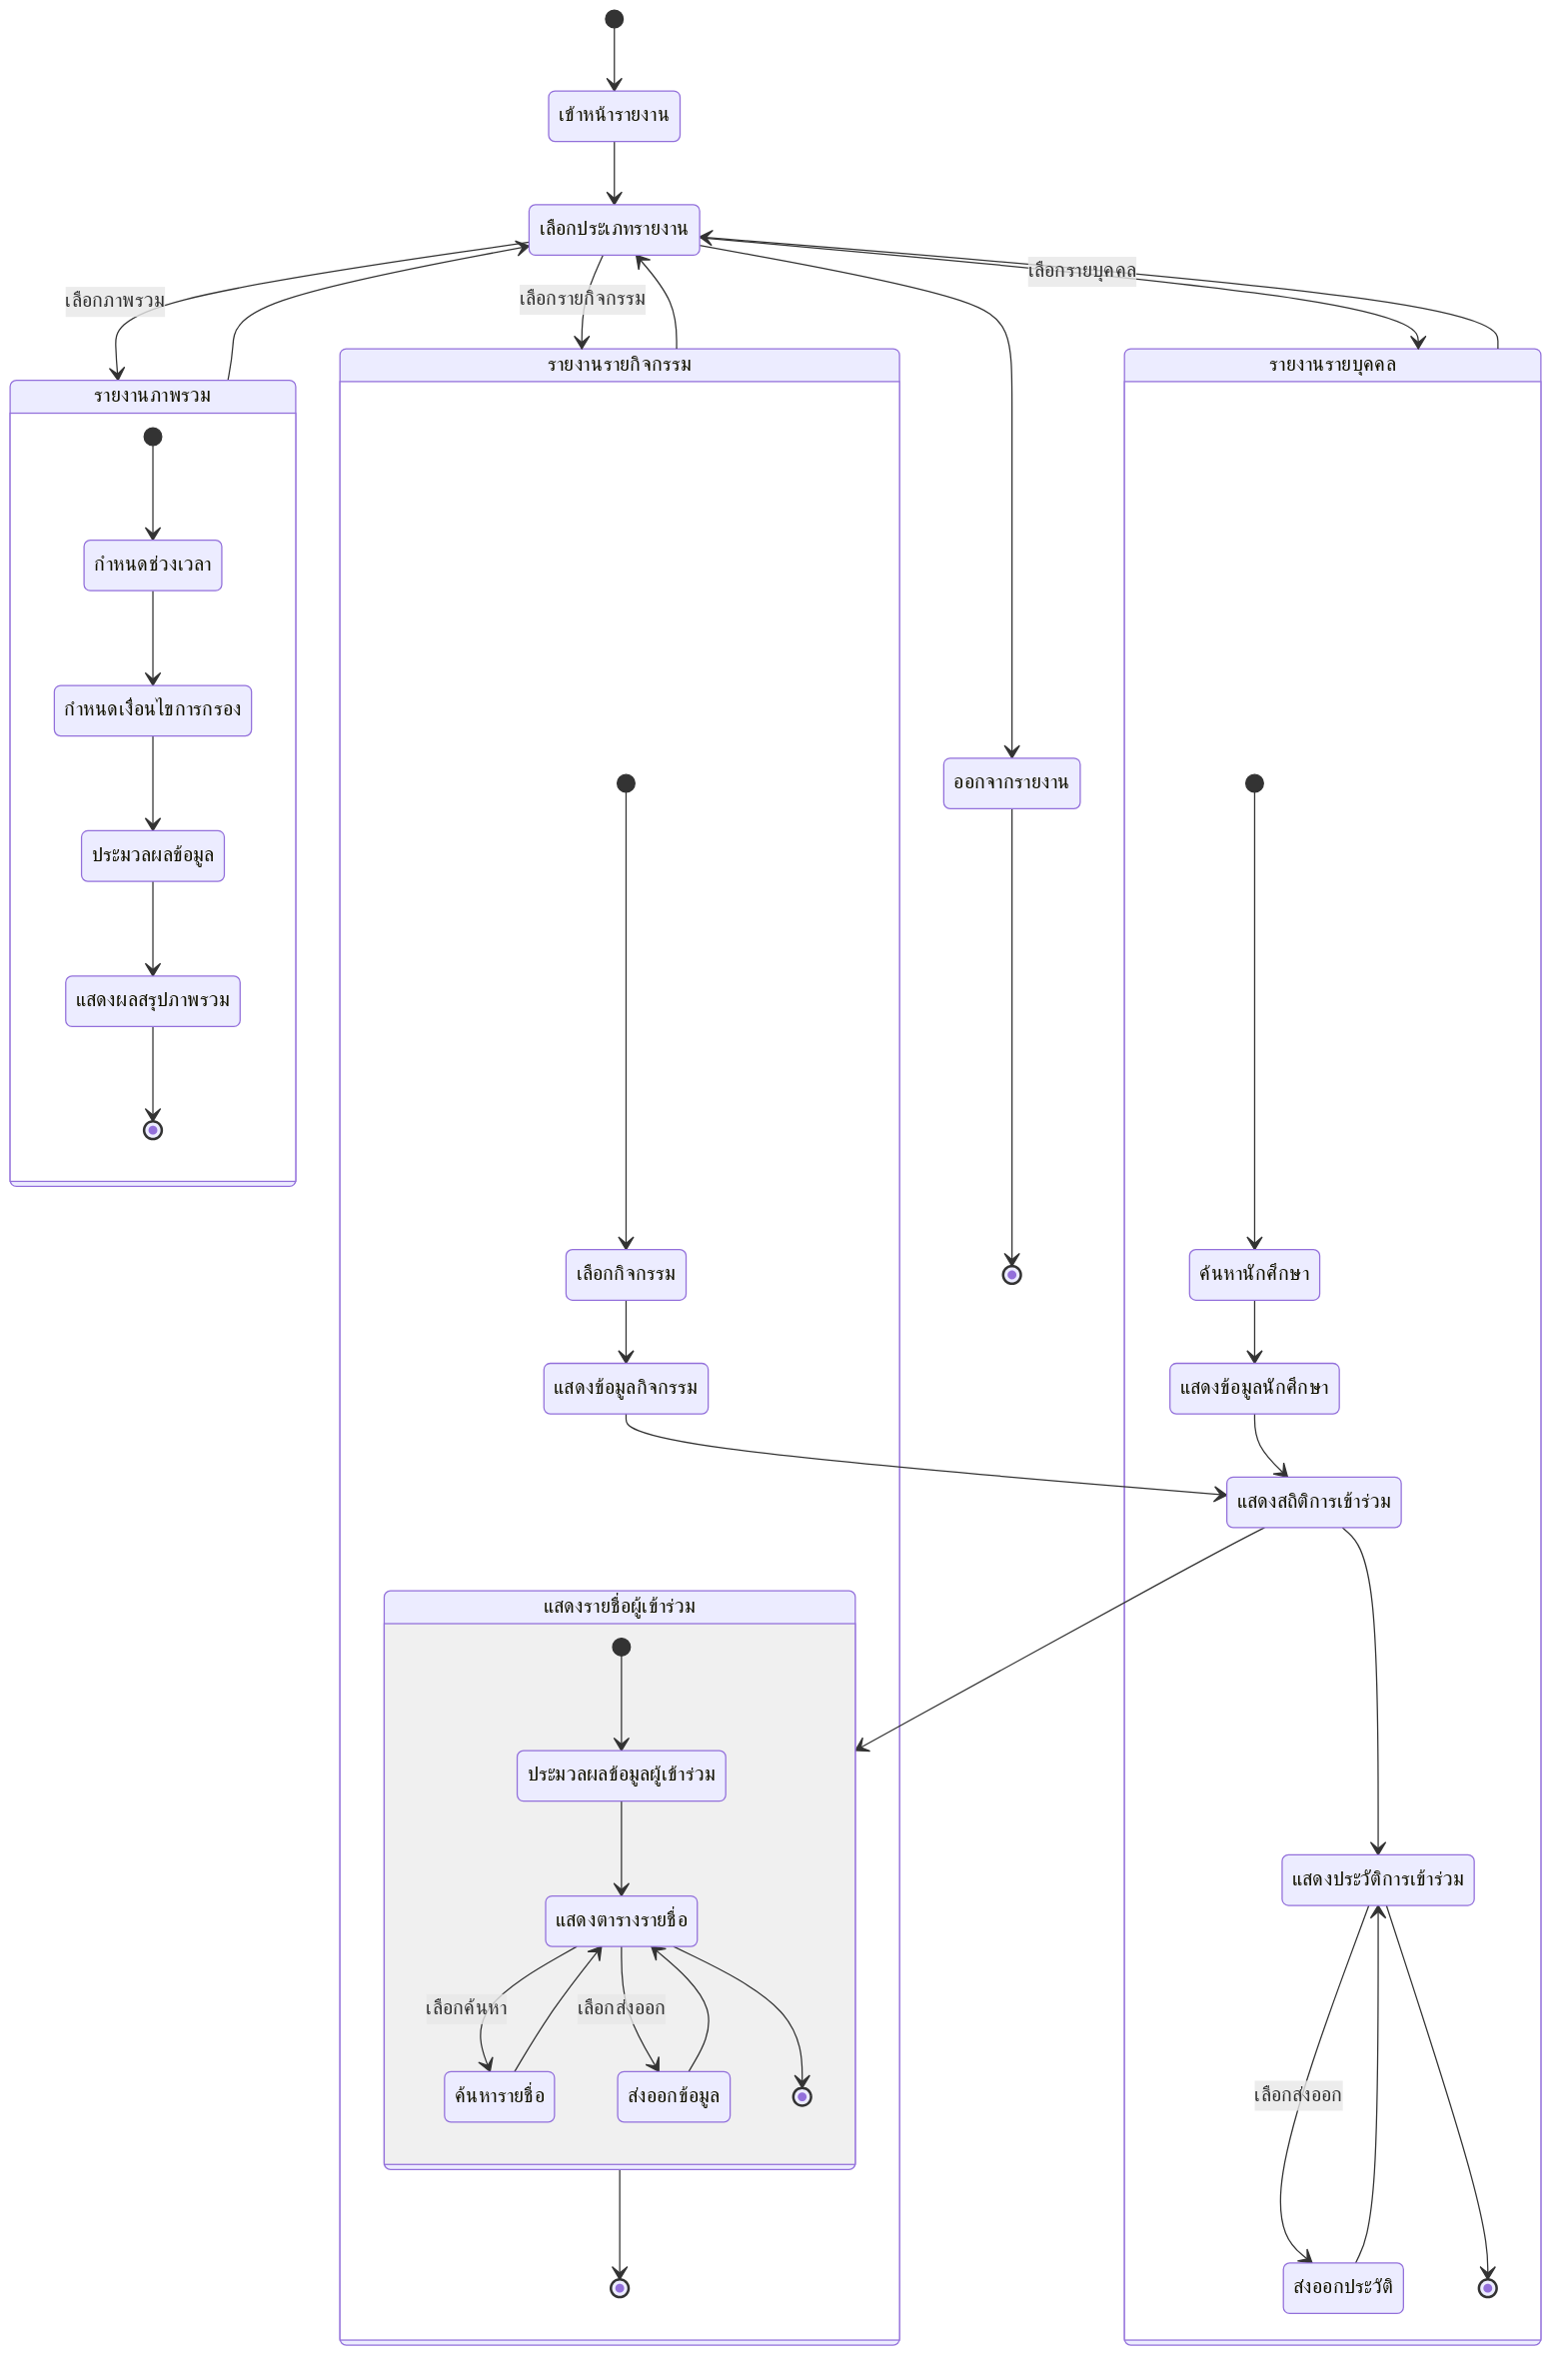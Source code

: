 stateDiagram-v2
    [*] --> เข้าหน้ารายงาน
    เข้าหน้ารายงาน --> เลือกประเภทรายงาน
    
    state เลือกประเภทรายงาน <<choice>>
    เลือกประเภทรายงาน --> รายงานภาพรวม : เลือกภาพรวม
    เลือกประเภทรายงาน --> รายงานรายกิจกรรม : เลือกรายกิจกรรม
    เลือกประเภทรายงาน --> รายงานรายบุคคล : เลือกรายบุคคล
    
    state รายงานภาพรวม {
        [*] --> กำหนดช่วงเวลา
        กำหนดช่วงเวลา --> กำหนดเงื่อนไขการกรอง
        กำหนดเงื่อนไขการกรอง --> ประมวลผลข้อมูล
        ประมวลผลข้อมูล --> แสดงผลสรุปภาพรวม
        แสดงผลสรุปภาพรวม --> [*]
    }
    
    state รายงานรายกิจกรรม {
        [*] --> เลือกกิจกรรม
        เลือกกิจกรรม --> แสดงข้อมูลกิจกรรม
        แสดงข้อมูลกิจกรรม --> แสดงสถิติการเข้าร่วม
        แสดงสถิติการเข้าร่วม --> แสดงรายชื่อผู้เข้าร่วม
        
        state แสดงรายชื่อผู้เข้าร่วม {
            [*] --> ประมวลผลข้อมูลผู้เข้าร่วม
            ประมวลผลข้อมูลผู้เข้าร่วม --> แสดงตารางรายชื่อ
            แสดงตารางรายชื่อ --> ค้นหารายชื่อ : เลือกค้นหา
            ค้นหารายชื่อ --> แสดงตารางรายชื่อ
            แสดงตารางรายชื่อ --> ส่งออกข้อมูล : เลือกส่งออก
            ส่งออกข้อมูล --> แสดงตารางรายชื่อ
            แสดงตารางรายชื่อ --> [*]
        }
        
        แสดงรายชื่อผู้เข้าร่วม --> [*]
    }
    
    state รายงานรายบุคคล {
        [*] --> ค้นหานักศึกษา
        ค้นหานักศึกษา --> แสดงข้อมูลนักศึกษา
        แสดงข้อมูลนักศึกษา --> แสดงสถิติการเข้าร่วม
        แสดงสถิติการเข้าร่วม --> แสดงประวัติการเข้าร่วม
        แสดงประวัติการเข้าร่วม --> ส่งออกประวัติ : เลือกส่งออก
        ส่งออกประวัติ --> แสดงประวัติการเข้าร่วม
        แสดงประวัติการเข้าร่วม --> [*]
    }
    
    รายงานภาพรวม --> เลือกประเภทรายงาน
    รายงานรายกิจกรรม --> เลือกประเภทรายงาน
    รายงานรายบุคคล --> เลือกประเภทรายงาน
    
    เลือกประเภทรายงาน --> ออกจากรายงาน
    ออกจากรายงาน --> [*]